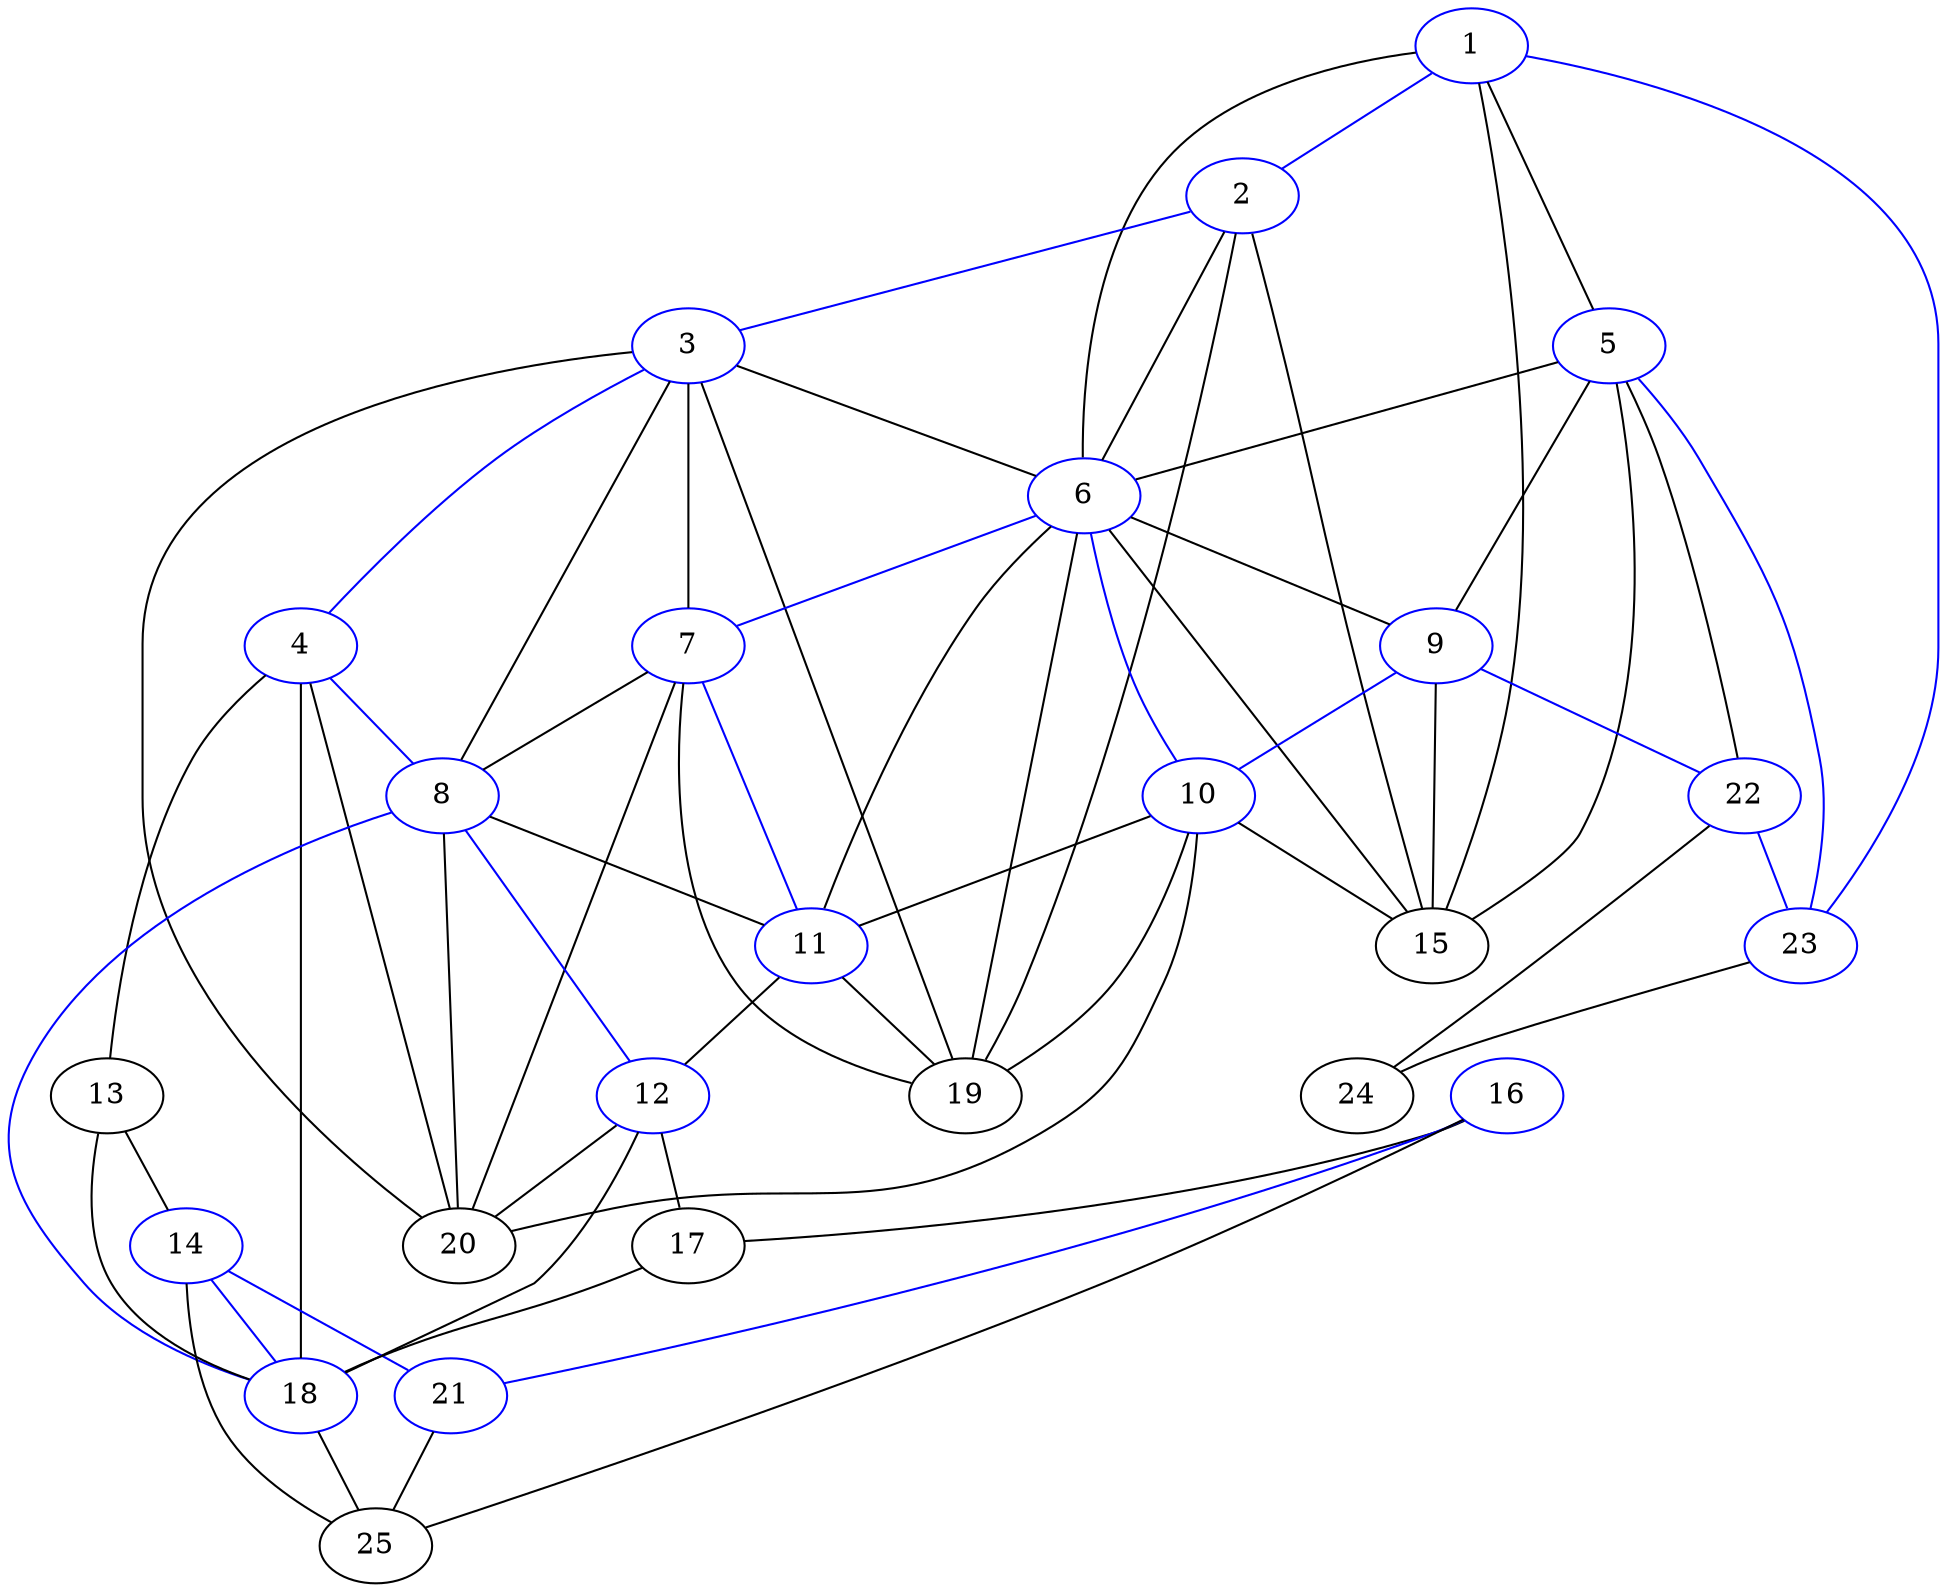 strict graph G {
  1 [ color="blue" ];
  2 [ color="blue" ];
  3 [ color="blue" ];
  4 [ color="blue" ];
  5 [ color="blue" ];
  6 [ color="blue" ];
  7 [ color="blue" ];
  8 [ color="blue" ];
  9 [ color="blue" ];
  10 [ color="blue" ];
  11 [ color="blue" ];
  12 [ color="blue" ];
  13 [ color="blank" ];
  14 [ color="blue" ];
  15 [ color="blank" ];
  16 [ color="blue" ];
  17 [ color="blank" ];
  18 [ color="blue" ];
  19 [ color="blank" ];
  20 [ color="blank" ];
  21 [ color="blue" ];
  22 [ color="blue" ];
  23 [ color="blue" ];
  24 [ color="blank" ];
  25 [ color="blank" ];
  1 -- 2 [ color="blue" ];
  1 -- 5 [ color="blank" ];
  1 -- 6 [ color="blank" ];
  1 -- 15 [ color="blank" ];
  1 -- 23 [ color="blue" ];
  2 -- 3 [ color="blue" ];
  2 -- 6 [ color="blank" ];
  2 -- 15 [ color="blank" ];
  2 -- 19 [ color="blank" ];
  3 -- 4 [ color="blue" ];
  3 -- 6 [ color="blank" ];
  3 -- 7 [ color="blank" ];
  3 -- 8 [ color="blank" ];
  3 -- 19 [ color="blank" ];
  3 -- 20 [ color="blank" ];
  4 -- 8 [ color="blue" ];
  4 -- 13 [ color="blank" ];
  4 -- 18 [ color="blank" ];
  4 -- 20 [ color="blank" ];
  5 -- 6 [ color="blank" ];
  5 -- 9 [ color="blank" ];
  5 -- 15 [ color="blank" ];
  5 -- 22 [ color="blank" ];
  5 -- 23 [ color="blue" ];
  6 -- 7 [ color="blue" ];
  6 -- 9 [ color="blank" ];
  6 -- 10 [ color="blue" ];
  6 -- 11 [ color="blank" ];
  6 -- 15 [ color="blank" ];
  6 -- 19 [ color="blank" ];
  7 -- 8 [ color="blank" ];
  7 -- 11 [ color="blue" ];
  7 -- 19 [ color="blank" ];
  7 -- 20 [ color="blank" ];
  8 -- 11 [ color="blank" ];
  8 -- 12 [ color="blue" ];
  8 -- 18 [ color="blue" ];
  8 -- 20 [ color="blank" ];
  9 -- 10 [ color="blue" ];
  9 -- 15 [ color="blank" ];
  9 -- 22 [ color="blue" ];
  10 -- 11 [ color="blank" ];
  10 -- 15 [ color="blank" ];
  10 -- 19 [ color="blank" ];
  10 -- 20 [ color="blank" ];
  11 -- 12 [ color="blank" ];
  11 -- 19 [ color="blank" ];
  12 -- 17 [ color="blank" ];
  12 -- 18 [ color="blank" ];
  12 -- 20 [ color="blank" ];
  13 -- 14 [ color="blank" ];
  13 -- 18 [ color="blank" ];
  14 -- 18 [ color="blue" ];
  14 -- 21 [ color="blue" ];
  14 -- 25 [ color="blank" ];
  16 -- 17 [ color="blank" ];
  16 -- 21 [ color="blue" ];
  16 -- 25 [ color="blank" ];
  17 -- 18 [ color="blank" ];
  18 -- 25 [ color="blank" ];
  21 -- 25 [ color="blank" ];
  22 -- 23 [ color="blue" ];
  22 -- 24 [ color="blank" ];
  23 -- 24 [ color="blank" ];
}
